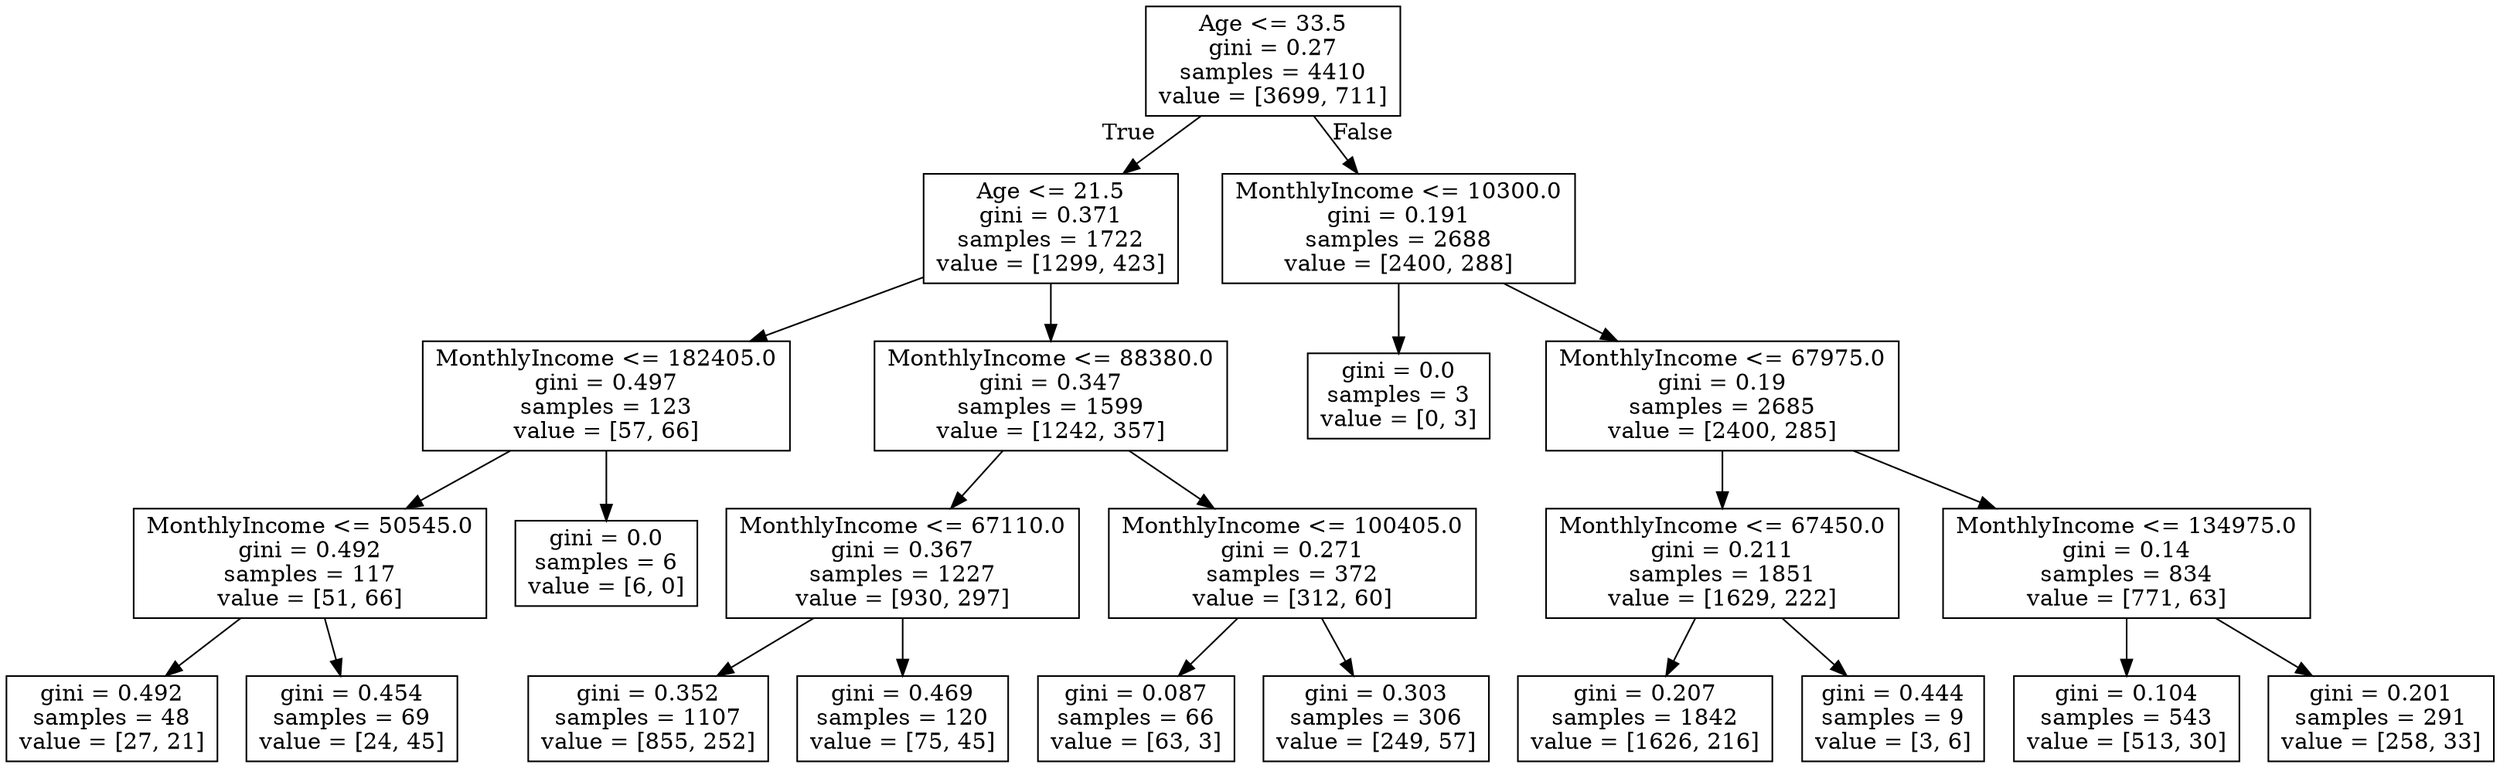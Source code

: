 digraph Tree {
node [shape=box] ;
0 [label="Age <= 33.5\ngini = 0.27\nsamples = 4410\nvalue = [3699, 711]"] ;
1 [label="Age <= 21.5\ngini = 0.371\nsamples = 1722\nvalue = [1299, 423]"] ;
0 -> 1 [labeldistance=2.5, labelangle=45, headlabel="True"] ;
2 [label="MonthlyIncome <= 182405.0\ngini = 0.497\nsamples = 123\nvalue = [57, 66]"] ;
1 -> 2 ;
3 [label="MonthlyIncome <= 50545.0\ngini = 0.492\nsamples = 117\nvalue = [51, 66]"] ;
2 -> 3 ;
4 [label="gini = 0.492\nsamples = 48\nvalue = [27, 21]"] ;
3 -> 4 ;
5 [label="gini = 0.454\nsamples = 69\nvalue = [24, 45]"] ;
3 -> 5 ;
6 [label="gini = 0.0\nsamples = 6\nvalue = [6, 0]"] ;
2 -> 6 ;
7 [label="MonthlyIncome <= 88380.0\ngini = 0.347\nsamples = 1599\nvalue = [1242, 357]"] ;
1 -> 7 ;
8 [label="MonthlyIncome <= 67110.0\ngini = 0.367\nsamples = 1227\nvalue = [930, 297]"] ;
7 -> 8 ;
9 [label="gini = 0.352\nsamples = 1107\nvalue = [855, 252]"] ;
8 -> 9 ;
10 [label="gini = 0.469\nsamples = 120\nvalue = [75, 45]"] ;
8 -> 10 ;
11 [label="MonthlyIncome <= 100405.0\ngini = 0.271\nsamples = 372\nvalue = [312, 60]"] ;
7 -> 11 ;
12 [label="gini = 0.087\nsamples = 66\nvalue = [63, 3]"] ;
11 -> 12 ;
13 [label="gini = 0.303\nsamples = 306\nvalue = [249, 57]"] ;
11 -> 13 ;
14 [label="MonthlyIncome <= 10300.0\ngini = 0.191\nsamples = 2688\nvalue = [2400, 288]"] ;
0 -> 14 [labeldistance=2.5, labelangle=-45, headlabel="False"] ;
15 [label="gini = 0.0\nsamples = 3\nvalue = [0, 3]"] ;
14 -> 15 ;
16 [label="MonthlyIncome <= 67975.0\ngini = 0.19\nsamples = 2685\nvalue = [2400, 285]"] ;
14 -> 16 ;
17 [label="MonthlyIncome <= 67450.0\ngini = 0.211\nsamples = 1851\nvalue = [1629, 222]"] ;
16 -> 17 ;
18 [label="gini = 0.207\nsamples = 1842\nvalue = [1626, 216]"] ;
17 -> 18 ;
19 [label="gini = 0.444\nsamples = 9\nvalue = [3, 6]"] ;
17 -> 19 ;
20 [label="MonthlyIncome <= 134975.0\ngini = 0.14\nsamples = 834\nvalue = [771, 63]"] ;
16 -> 20 ;
21 [label="gini = 0.104\nsamples = 543\nvalue = [513, 30]"] ;
20 -> 21 ;
22 [label="gini = 0.201\nsamples = 291\nvalue = [258, 33]"] ;
20 -> 22 ;
}